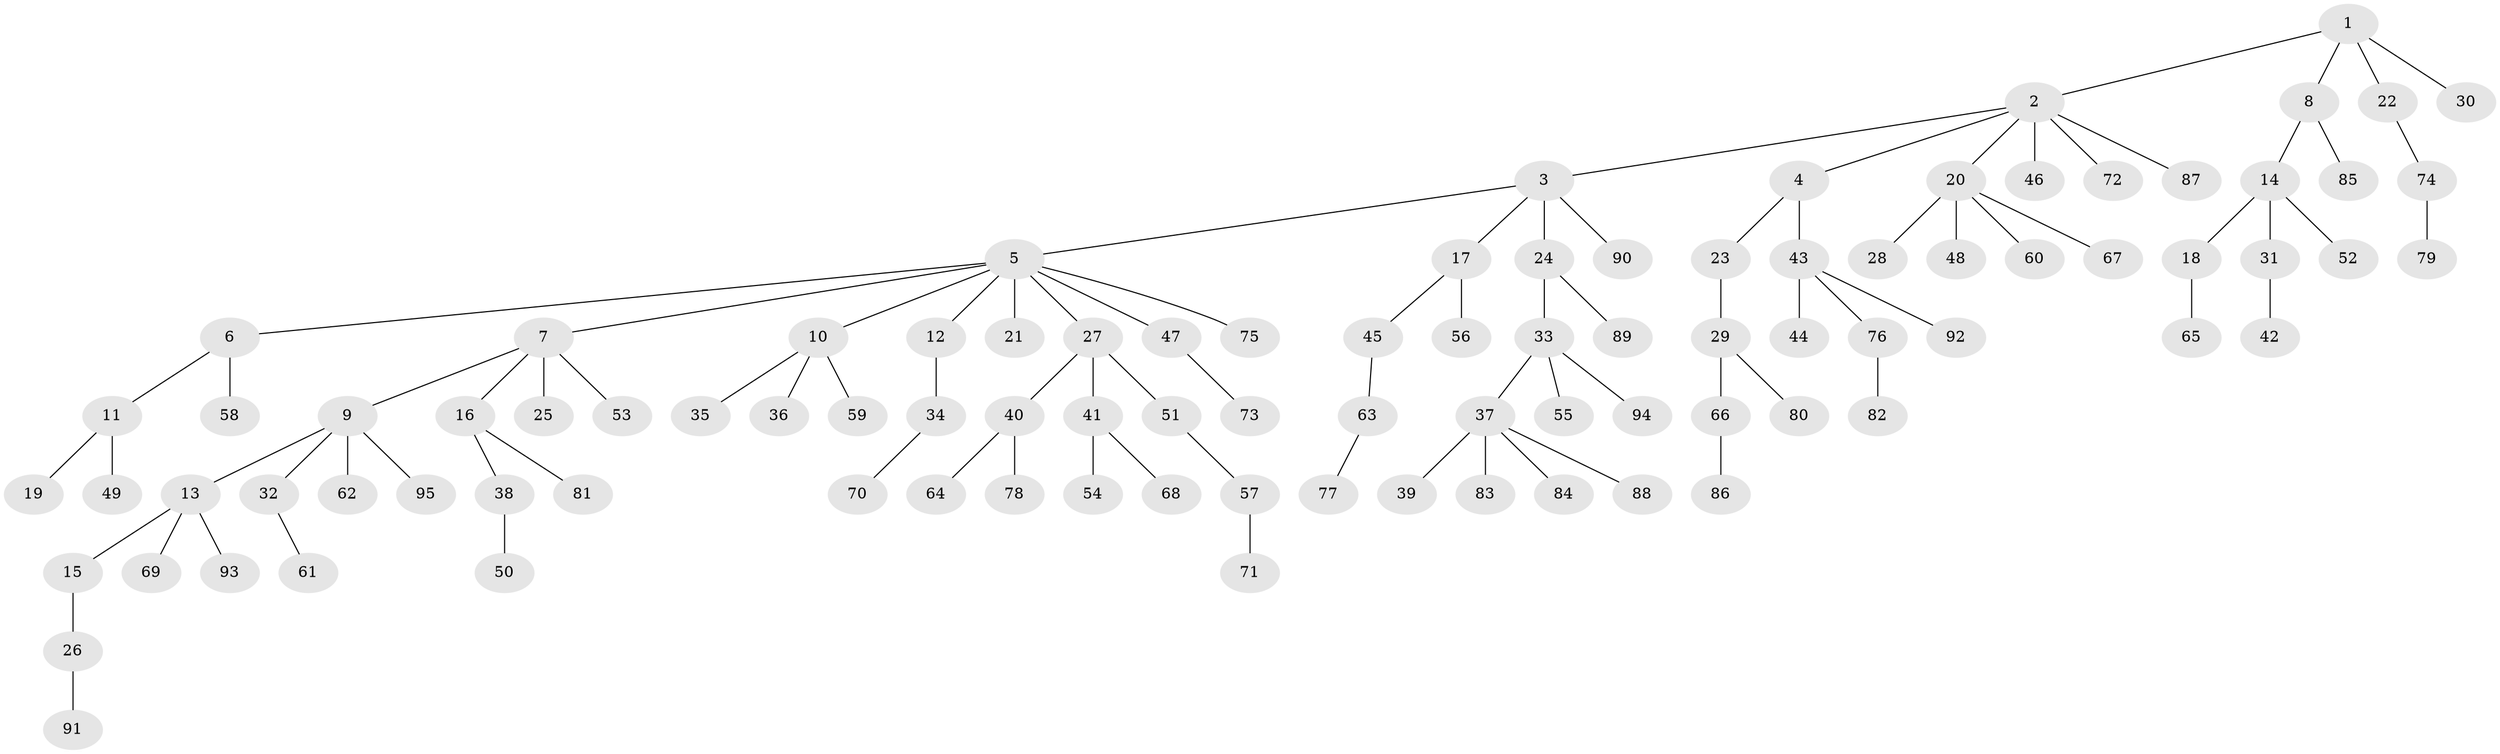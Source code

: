 // Generated by graph-tools (version 1.1) at 2025/26/03/09/25 03:26:26]
// undirected, 95 vertices, 94 edges
graph export_dot {
graph [start="1"]
  node [color=gray90,style=filled];
  1;
  2;
  3;
  4;
  5;
  6;
  7;
  8;
  9;
  10;
  11;
  12;
  13;
  14;
  15;
  16;
  17;
  18;
  19;
  20;
  21;
  22;
  23;
  24;
  25;
  26;
  27;
  28;
  29;
  30;
  31;
  32;
  33;
  34;
  35;
  36;
  37;
  38;
  39;
  40;
  41;
  42;
  43;
  44;
  45;
  46;
  47;
  48;
  49;
  50;
  51;
  52;
  53;
  54;
  55;
  56;
  57;
  58;
  59;
  60;
  61;
  62;
  63;
  64;
  65;
  66;
  67;
  68;
  69;
  70;
  71;
  72;
  73;
  74;
  75;
  76;
  77;
  78;
  79;
  80;
  81;
  82;
  83;
  84;
  85;
  86;
  87;
  88;
  89;
  90;
  91;
  92;
  93;
  94;
  95;
  1 -- 2;
  1 -- 8;
  1 -- 22;
  1 -- 30;
  2 -- 3;
  2 -- 4;
  2 -- 20;
  2 -- 46;
  2 -- 72;
  2 -- 87;
  3 -- 5;
  3 -- 17;
  3 -- 24;
  3 -- 90;
  4 -- 23;
  4 -- 43;
  5 -- 6;
  5 -- 7;
  5 -- 10;
  5 -- 12;
  5 -- 21;
  5 -- 27;
  5 -- 47;
  5 -- 75;
  6 -- 11;
  6 -- 58;
  7 -- 9;
  7 -- 16;
  7 -- 25;
  7 -- 53;
  8 -- 14;
  8 -- 85;
  9 -- 13;
  9 -- 32;
  9 -- 62;
  9 -- 95;
  10 -- 35;
  10 -- 36;
  10 -- 59;
  11 -- 19;
  11 -- 49;
  12 -- 34;
  13 -- 15;
  13 -- 69;
  13 -- 93;
  14 -- 18;
  14 -- 31;
  14 -- 52;
  15 -- 26;
  16 -- 38;
  16 -- 81;
  17 -- 45;
  17 -- 56;
  18 -- 65;
  20 -- 28;
  20 -- 48;
  20 -- 60;
  20 -- 67;
  22 -- 74;
  23 -- 29;
  24 -- 33;
  24 -- 89;
  26 -- 91;
  27 -- 40;
  27 -- 41;
  27 -- 51;
  29 -- 66;
  29 -- 80;
  31 -- 42;
  32 -- 61;
  33 -- 37;
  33 -- 55;
  33 -- 94;
  34 -- 70;
  37 -- 39;
  37 -- 83;
  37 -- 84;
  37 -- 88;
  38 -- 50;
  40 -- 64;
  40 -- 78;
  41 -- 54;
  41 -- 68;
  43 -- 44;
  43 -- 76;
  43 -- 92;
  45 -- 63;
  47 -- 73;
  51 -- 57;
  57 -- 71;
  63 -- 77;
  66 -- 86;
  74 -- 79;
  76 -- 82;
}

